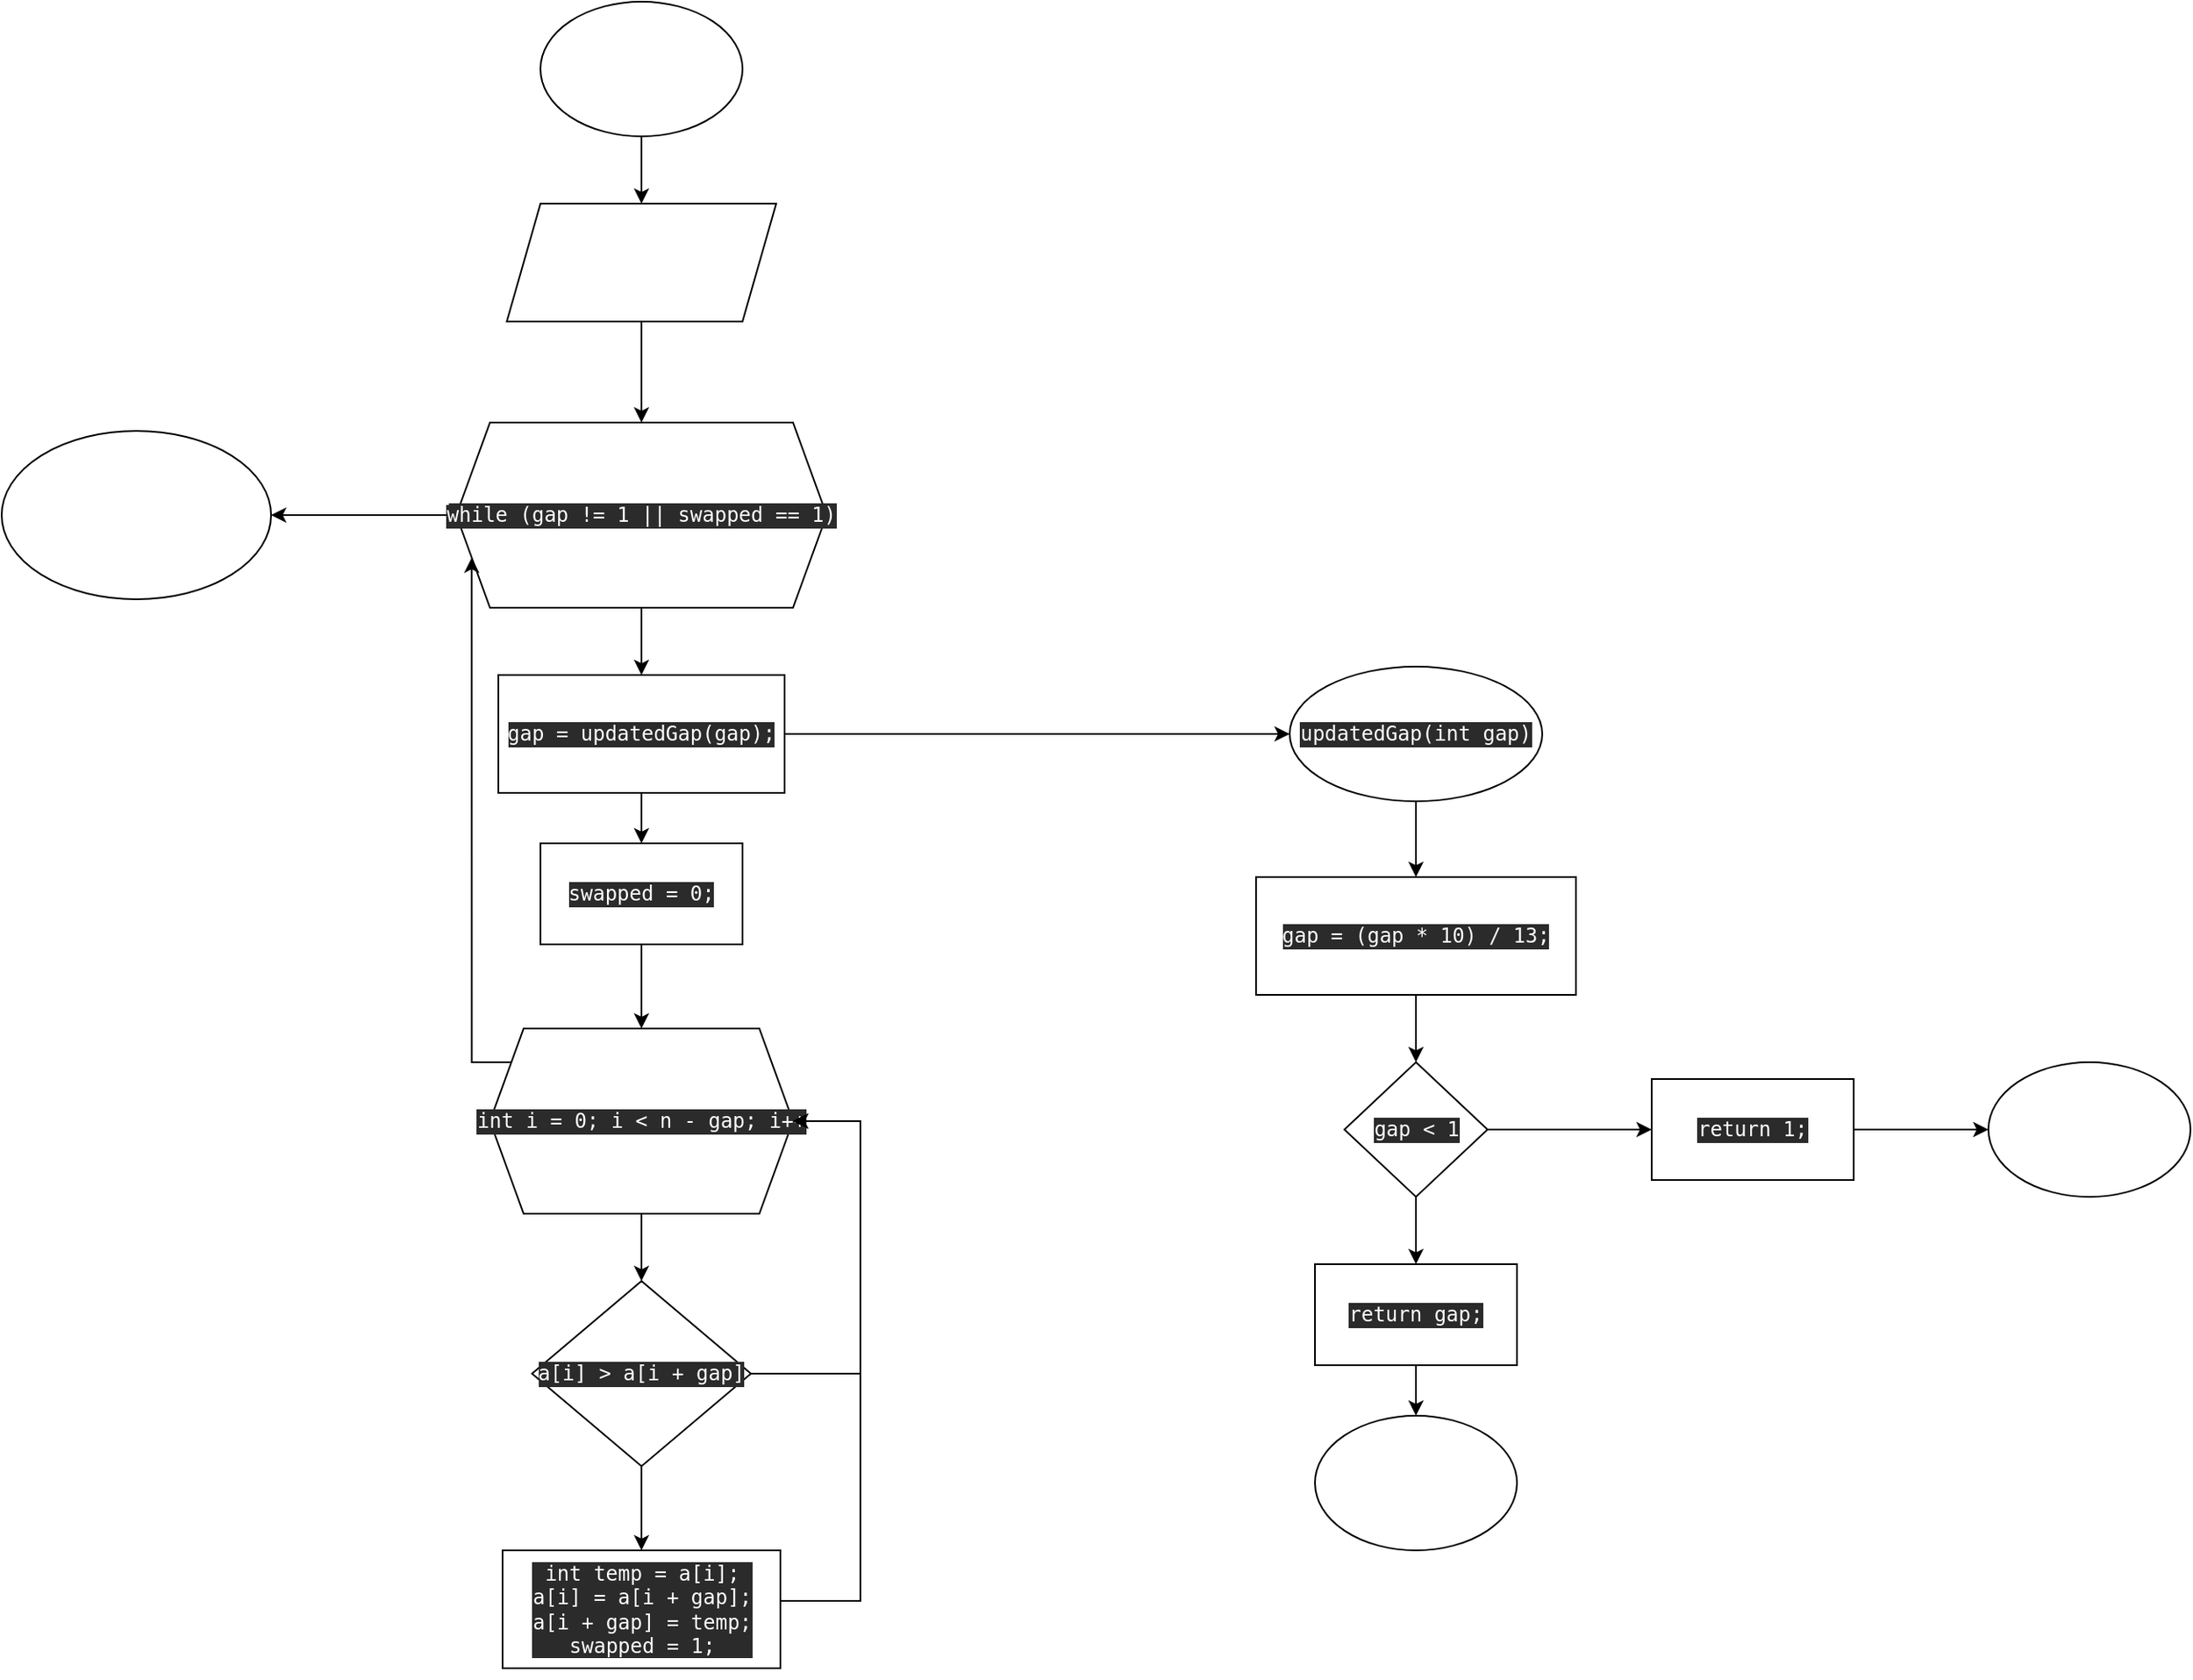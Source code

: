 <mxfile version="20.5.3" type="embed"><diagram id="23iRSUPoRavnBvh4doch" name="Page-1"><mxGraphModel dx="2583" dy="1171" grid="1" gridSize="10" guides="1" tooltips="1" connect="1" arrows="1" fold="1" page="1" pageScale="1" pageWidth="827" pageHeight="1169" math="0" shadow="0"><root><mxCell id="0"/><mxCell id="1" parent="0"/><mxCell id="2" style="edgeStyle=orthogonalEdgeStyle;rounded=0;orthogonalLoop=1;jettySize=auto;html=1;entryX=0.5;entryY=0;entryDx=0;entryDy=0;fontColor=#FFFFFF;" edge="1" parent="1" source="3" target="5"><mxGeometry relative="1" as="geometry"/></mxCell><mxCell id="3" value="Початок" style="ellipse;whiteSpace=wrap;html=1;fontColor=#FFFFFF;" vertex="1" parent="1"><mxGeometry x="-280" y="360" width="120" height="80" as="geometry"/></mxCell><mxCell id="4" style="edgeStyle=orthogonalEdgeStyle;rounded=0;orthogonalLoop=1;jettySize=auto;html=1;entryX=0.5;entryY=0;entryDx=0;entryDy=0;fontColor=#FFFFFF;" edge="1" parent="1" source="5" target="8"><mxGeometry relative="1" as="geometry"/></mxCell><mxCell id="5" value="Введення:&lt;br&gt;int array[], int length" style="shape=parallelogram;perimeter=parallelogramPerimeter;whiteSpace=wrap;html=1;fixedSize=1;fontColor=#FFFFFF;" vertex="1" parent="1"><mxGeometry x="-300" y="480" width="160" height="70" as="geometry"/></mxCell><mxCell id="6" style="edgeStyle=orthogonalEdgeStyle;rounded=0;orthogonalLoop=1;jettySize=auto;html=1;entryX=0.5;entryY=0;entryDx=0;entryDy=0;fontColor=#FFFFFF;" edge="1" parent="1" source="8" target="11"><mxGeometry relative="1" as="geometry"/></mxCell><mxCell id="7" style="edgeStyle=orthogonalEdgeStyle;rounded=0;orthogonalLoop=1;jettySize=auto;html=1;entryX=1;entryY=0.5;entryDx=0;entryDy=0;fontColor=#FFFFFF;" edge="1" parent="1" source="8" target="35"><mxGeometry relative="1" as="geometry"/></mxCell><mxCell id="8" value="&lt;div style=&quot;background-color: rgb(43, 43, 43); font-family: &amp;quot;JetBrains Mono&amp;quot;, monospace;&quot;&gt;&lt;pre&gt;&lt;div style=&quot;font-family: &amp;quot;JetBrains Mono&amp;quot;, monospace;&quot;&gt;&lt;pre&gt;while (gap != &lt;span style=&quot;&quot;&gt;1 &lt;/span&gt;|| swapped == &lt;span style=&quot;&quot;&gt;1&lt;/span&gt;)&lt;/pre&gt;&lt;/div&gt;&lt;/pre&gt;&lt;/div&gt;" style="shape=hexagon;perimeter=hexagonPerimeter2;whiteSpace=wrap;html=1;fixedSize=1;fontColor=#FFFFFF;" vertex="1" parent="1"><mxGeometry x="-330" y="610" width="220" height="110" as="geometry"/></mxCell><mxCell id="9" style="edgeStyle=orthogonalEdgeStyle;rounded=0;orthogonalLoop=1;jettySize=auto;html=1;entryX=0.5;entryY=0;entryDx=0;entryDy=0;fontColor=#FFFFFF;" edge="1" parent="1" source="11" target="26"><mxGeometry relative="1" as="geometry"/></mxCell><mxCell id="10" style="edgeStyle=orthogonalEdgeStyle;rounded=0;orthogonalLoop=1;jettySize=auto;html=1;entryX=0;entryY=0.5;entryDx=0;entryDy=0;fontColor=#FFFFFF;" edge="1" parent="1" source="11" target="13"><mxGeometry relative="1" as="geometry"/></mxCell><mxCell id="11" value="&lt;div style=&quot;background-color: rgb(43, 43, 43); font-family: &amp;quot;JetBrains Mono&amp;quot;, monospace;&quot;&gt;&lt;pre&gt;gap = updatedGap(gap)&lt;span style=&quot;&quot;&gt;;&lt;/span&gt;&lt;/pre&gt;&lt;/div&gt;" style="rounded=0;whiteSpace=wrap;html=1;fontColor=#FFFFFF;" vertex="1" parent="1"><mxGeometry x="-305" y="760" width="170" height="70" as="geometry"/></mxCell><mxCell id="12" style="edgeStyle=orthogonalEdgeStyle;rounded=0;orthogonalLoop=1;jettySize=auto;html=1;entryX=0.5;entryY=0;entryDx=0;entryDy=0;fontColor=#FFFFFF;" edge="1" parent="1" source="13" target="15"><mxGeometry relative="1" as="geometry"/></mxCell><mxCell id="13" value="&lt;div style=&quot;background-color: rgb(43, 43, 43); font-family: &amp;quot;JetBrains Mono&amp;quot;, monospace;&quot;&gt;&lt;pre&gt;updatedGap(&lt;span style=&quot;&quot;&gt;int &lt;/span&gt;gap)&lt;/pre&gt;&lt;/div&gt;" style="ellipse;whiteSpace=wrap;html=1;fontColor=#FFFFFF;" vertex="1" parent="1"><mxGeometry x="165" y="755" width="150" height="80" as="geometry"/></mxCell><mxCell id="14" style="edgeStyle=orthogonalEdgeStyle;rounded=0;orthogonalLoop=1;jettySize=auto;html=1;entryX=0.5;entryY=0;entryDx=0;entryDy=0;fontColor=#FFFFFF;" edge="1" parent="1" source="15" target="18"><mxGeometry relative="1" as="geometry"/></mxCell><mxCell id="15" value="&lt;div style=&quot;background-color: rgb(43, 43, 43); font-family: &amp;quot;JetBrains Mono&amp;quot;, monospace;&quot;&gt;&lt;pre&gt;gap = (gap * 10) / &lt;span style=&quot;&quot;&gt;13&lt;/span&gt;&lt;span style=&quot;&quot;&gt;;&lt;/span&gt;&lt;/pre&gt;&lt;/div&gt;" style="rounded=0;whiteSpace=wrap;html=1;fontColor=#FFFFFF;" vertex="1" parent="1"><mxGeometry x="145" y="880" width="190" height="70" as="geometry"/></mxCell><mxCell id="16" style="edgeStyle=orthogonalEdgeStyle;rounded=0;orthogonalLoop=1;jettySize=auto;html=1;entryX=0;entryY=0.5;entryDx=0;entryDy=0;fontColor=#FFFFFF;" edge="1" parent="1" source="18" target="20"><mxGeometry relative="1" as="geometry"/></mxCell><mxCell id="17" style="edgeStyle=orthogonalEdgeStyle;rounded=0;orthogonalLoop=1;jettySize=auto;html=1;entryX=0.5;entryY=0;entryDx=0;entryDy=0;fontColor=#FFFFFF;" edge="1" parent="1" source="18" target="23"><mxGeometry relative="1" as="geometry"/></mxCell><mxCell id="18" value="&lt;div style=&quot;background-color: rgb(43, 43, 43); font-family: &amp;quot;JetBrains Mono&amp;quot;, monospace;&quot;&gt;&lt;pre&gt;gap &amp;lt; 1&lt;/pre&gt;&lt;/div&gt;" style="rhombus;whiteSpace=wrap;html=1;fontColor=#FFFFFF;" vertex="1" parent="1"><mxGeometry x="197.5" y="990" width="85" height="80" as="geometry"/></mxCell><mxCell id="19" style="edgeStyle=orthogonalEdgeStyle;rounded=0;orthogonalLoop=1;jettySize=auto;html=1;entryX=0;entryY=0.5;entryDx=0;entryDy=0;fontColor=#FFFFFF;" edge="1" parent="1" source="20" target="21"><mxGeometry relative="1" as="geometry"/></mxCell><mxCell id="20" value="&lt;div style=&quot;background-color: rgb(43, 43, 43); font-family: &amp;quot;JetBrains Mono&amp;quot;, monospace;&quot;&gt;&lt;pre&gt;return &lt;span style=&quot;&quot;&gt;1&lt;/span&gt;&lt;span style=&quot;&quot;&gt;;&lt;/span&gt;&lt;/pre&gt;&lt;/div&gt;" style="rounded=0;whiteSpace=wrap;html=1;fontColor=#FFFFFF;" vertex="1" parent="1"><mxGeometry x="380" y="1000" width="120" height="60" as="geometry"/></mxCell><mxCell id="21" value="Кінець" style="ellipse;whiteSpace=wrap;html=1;fontColor=#FFFFFF;" vertex="1" parent="1"><mxGeometry x="580" y="990" width="120" height="80" as="geometry"/></mxCell><mxCell id="22" style="edgeStyle=orthogonalEdgeStyle;rounded=0;orthogonalLoop=1;jettySize=auto;html=1;entryX=0.5;entryY=0;entryDx=0;entryDy=0;fontColor=#FFFFFF;" edge="1" parent="1" source="23" target="24"><mxGeometry relative="1" as="geometry"/></mxCell><mxCell id="23" value="&lt;div style=&quot;background-color: rgb(43, 43, 43); font-family: &amp;quot;JetBrains Mono&amp;quot;, monospace;&quot;&gt;&lt;pre&gt;return gap&lt;span style=&quot;&quot;&gt;;&lt;/span&gt;&lt;/pre&gt;&lt;/div&gt;" style="rounded=0;whiteSpace=wrap;html=1;fontColor=#FFFFFF;" vertex="1" parent="1"><mxGeometry x="180" y="1110" width="120" height="60" as="geometry"/></mxCell><mxCell id="24" value="Кінець" style="ellipse;whiteSpace=wrap;html=1;fontColor=#FFFFFF;" vertex="1" parent="1"><mxGeometry x="180" y="1200" width="120" height="80" as="geometry"/></mxCell><mxCell id="25" style="edgeStyle=orthogonalEdgeStyle;rounded=0;orthogonalLoop=1;jettySize=auto;html=1;entryX=0.5;entryY=0;entryDx=0;entryDy=0;fontColor=#FFFFFF;" edge="1" parent="1" source="26" target="29"><mxGeometry relative="1" as="geometry"/></mxCell><mxCell id="26" value="&lt;div style=&quot;background-color: rgb(43, 43, 43); font-family: &amp;quot;JetBrains Mono&amp;quot;, monospace;&quot;&gt;&lt;pre&gt;swapped = 0&lt;span style=&quot;&quot;&gt;;&lt;/span&gt;&lt;/pre&gt;&lt;/div&gt;" style="whiteSpace=wrap;html=1;fontColor=#FFFFFF;" vertex="1" parent="1"><mxGeometry x="-280" y="860" width="120" height="60" as="geometry"/></mxCell><mxCell id="27" style="edgeStyle=orthogonalEdgeStyle;rounded=0;orthogonalLoop=1;jettySize=auto;html=1;entryX=0.5;entryY=0;entryDx=0;entryDy=0;fontColor=#FFFFFF;" edge="1" parent="1" source="29" target="32"><mxGeometry relative="1" as="geometry"/></mxCell><mxCell id="28" style="edgeStyle=orthogonalEdgeStyle;rounded=0;orthogonalLoop=1;jettySize=auto;html=1;entryX=0;entryY=0.75;entryDx=0;entryDy=0;fontColor=#FFFFFF;" edge="1" parent="1" source="29" target="8"><mxGeometry relative="1" as="geometry"><Array as="points"><mxPoint x="-321" y="990"/></Array></mxGeometry></mxCell><mxCell id="29" value="&lt;div style=&quot;background-color: rgb(43, 43, 43); font-family: &amp;quot;JetBrains Mono&amp;quot;, monospace;&quot;&gt;&lt;pre&gt;int i = &lt;span style=&quot;&quot;&gt;0&lt;/span&gt;&lt;span style=&quot;&quot;&gt;; &lt;/span&gt;i &amp;lt; n - gap&lt;span style=&quot;&quot;&gt;; &lt;/span&gt;i++&lt;/pre&gt;&lt;/div&gt;" style="shape=hexagon;perimeter=hexagonPerimeter2;whiteSpace=wrap;html=1;fixedSize=1;fontColor=#FFFFFF;" vertex="1" parent="1"><mxGeometry x="-310" y="970" width="180" height="110" as="geometry"/></mxCell><mxCell id="30" style="edgeStyle=orthogonalEdgeStyle;rounded=0;orthogonalLoop=1;jettySize=auto;html=1;entryX=0.5;entryY=0;entryDx=0;entryDy=0;fontColor=#FFFFFF;" edge="1" parent="1" source="32" target="34"><mxGeometry relative="1" as="geometry"/></mxCell><mxCell id="31" style="edgeStyle=orthogonalEdgeStyle;rounded=0;orthogonalLoop=1;jettySize=auto;html=1;entryX=1;entryY=0.5;entryDx=0;entryDy=0;fontColor=#FFFFFF;" edge="1" parent="1" source="32" target="29"><mxGeometry relative="1" as="geometry"><Array as="points"><mxPoint x="-90" y="1175"/><mxPoint x="-90" y="1025"/></Array></mxGeometry></mxCell><mxCell id="32" value="&lt;div style=&quot;background-color: rgb(43, 43, 43); font-family: &amp;quot;JetBrains Mono&amp;quot;, monospace;&quot;&gt;&lt;pre&gt;a[i] &amp;gt; a[i + gap]&lt;/pre&gt;&lt;/div&gt;" style="rhombus;whiteSpace=wrap;html=1;fontColor=#FFFFFF;" vertex="1" parent="1"><mxGeometry x="-285" y="1120" width="130" height="110" as="geometry"/></mxCell><mxCell id="33" style="edgeStyle=orthogonalEdgeStyle;rounded=0;orthogonalLoop=1;jettySize=auto;html=1;entryX=1;entryY=0.5;entryDx=0;entryDy=0;fontColor=#FFFFFF;" edge="1" parent="1" source="34" target="29"><mxGeometry relative="1" as="geometry"><Array as="points"><mxPoint x="-90" y="1310"/><mxPoint x="-90" y="1025"/></Array></mxGeometry></mxCell><mxCell id="34" value="&lt;div style=&quot;background-color: rgb(43, 43, 43); font-family: &amp;quot;JetBrains Mono&amp;quot;, monospace;&quot;&gt;&lt;pre&gt;int temp = a[i]&lt;span style=&quot;&quot;&gt;;&lt;br&gt;&lt;/span&gt;a[i] = a[i + gap]&lt;span style=&quot;&quot;&gt;;&lt;br&gt;&lt;/span&gt;a[i + gap] = temp&lt;span style=&quot;&quot;&gt;;&lt;br&gt;&lt;/span&gt;swapped = &lt;span style=&quot;&quot;&gt;1&lt;/span&gt;&lt;span style=&quot;&quot;&gt;;&lt;/span&gt;&lt;/pre&gt;&lt;/div&gt;" style="rounded=0;whiteSpace=wrap;html=1;fontColor=#FFFFFF;" vertex="1" parent="1"><mxGeometry x="-302.5" y="1280" width="165" height="70" as="geometry"/></mxCell><mxCell id="35" value="Кінець" style="ellipse;whiteSpace=wrap;html=1;fontColor=#FFFFFF;" vertex="1" parent="1"><mxGeometry x="-600" y="615" width="160" height="100" as="geometry"/></mxCell><mxCell id="36" value="&lt;b&gt;Так&lt;/b&gt;" style="text;html=1;align=center;verticalAlign=middle;resizable=0;points=[];autosize=1;strokeColor=none;fillColor=none;fontColor=#FFFFFF;" vertex="1" parent="1"><mxGeometry x="270" y="1000" width="40" height="30" as="geometry"/></mxCell><mxCell id="37" value="&lt;b&gt;Ні&lt;/b&gt;" style="text;html=1;align=center;verticalAlign=middle;resizable=0;points=[];autosize=1;strokeColor=none;fillColor=none;fontColor=#FFFFFF;" vertex="1" parent="1"><mxGeometry x="240" y="1060" width="40" height="30" as="geometry"/></mxCell><mxCell id="38" value="&lt;b&gt;Так&lt;/b&gt;" style="text;html=1;align=center;verticalAlign=middle;resizable=0;points=[];autosize=1;strokeColor=none;fillColor=none;fontColor=#FFFFFF;" vertex="1" parent="1"><mxGeometry x="-220" y="720" width="40" height="30" as="geometry"/></mxCell><mxCell id="39" value="&lt;b&gt;Так&lt;/b&gt;" style="text;html=1;align=center;verticalAlign=middle;resizable=0;points=[];autosize=1;strokeColor=none;fillColor=none;fontColor=#FFFFFF;" vertex="1" parent="1"><mxGeometry x="-220" y="1080" width="40" height="30" as="geometry"/></mxCell><mxCell id="40" value="&lt;b&gt;Так&lt;/b&gt;" style="text;html=1;align=center;verticalAlign=middle;resizable=0;points=[];autosize=1;strokeColor=none;fillColor=none;fontColor=#FFFFFF;" vertex="1" parent="1"><mxGeometry x="-220" y="1220" width="40" height="30" as="geometry"/></mxCell><mxCell id="41" value="&lt;b&gt;Ні&lt;/b&gt;" style="text;html=1;align=center;verticalAlign=middle;resizable=0;points=[];autosize=1;strokeColor=none;fillColor=none;fontColor=#FFFFFF;" vertex="1" parent="1"><mxGeometry x="-170" y="1150" width="40" height="30" as="geometry"/></mxCell><mxCell id="42" value="&lt;b&gt;Ні&lt;/b&gt;" style="text;html=1;align=center;verticalAlign=middle;resizable=0;points=[];autosize=1;strokeColor=none;fillColor=none;fontColor=#FFFFFF;" vertex="1" parent="1"><mxGeometry x="-360" y="640" width="40" height="30" as="geometry"/></mxCell><mxCell id="43" value="&lt;b&gt;Ні&lt;/b&gt;" style="text;html=1;align=center;verticalAlign=middle;resizable=0;points=[];autosize=1;strokeColor=none;fillColor=none;fontColor=#FFFFFF;" vertex="1" parent="1"><mxGeometry x="-350" y="980" width="40" height="30" as="geometry"/></mxCell></root></mxGraphModel></diagram></mxfile>